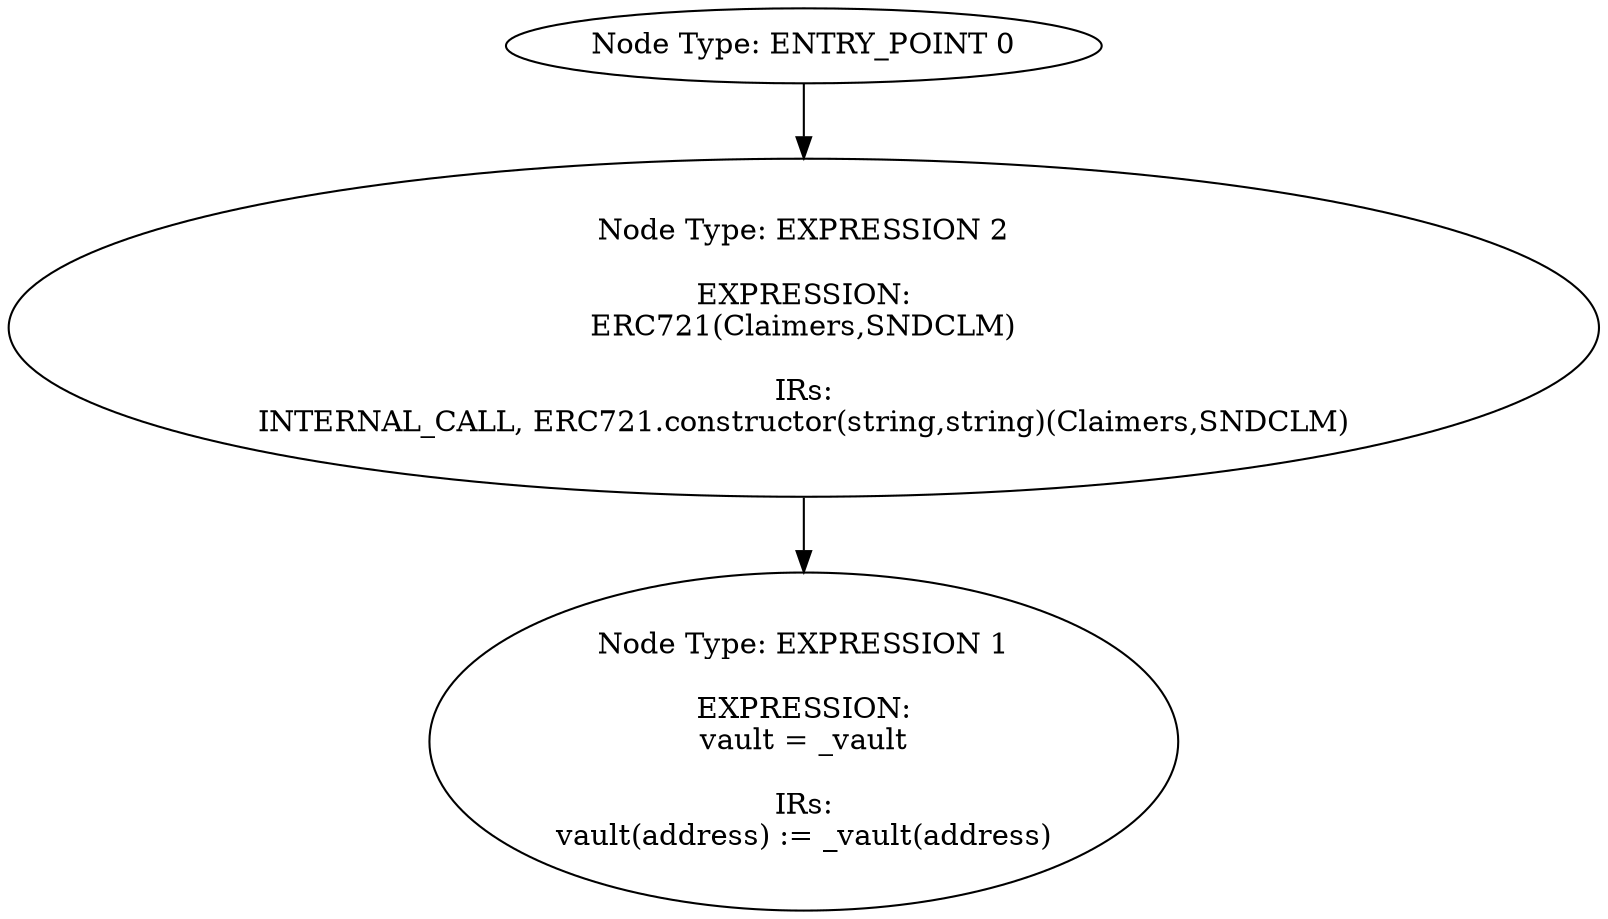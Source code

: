 digraph{
0[label="Node Type: ENTRY_POINT 0
"];
0->2;
1[label="Node Type: EXPRESSION 1

EXPRESSION:
vault = _vault

IRs:
vault(address) := _vault(address)"];
2[label="Node Type: EXPRESSION 2

EXPRESSION:
ERC721(Claimers,SNDCLM)

IRs:
INTERNAL_CALL, ERC721.constructor(string,string)(Claimers,SNDCLM)"];
2->1;
}
